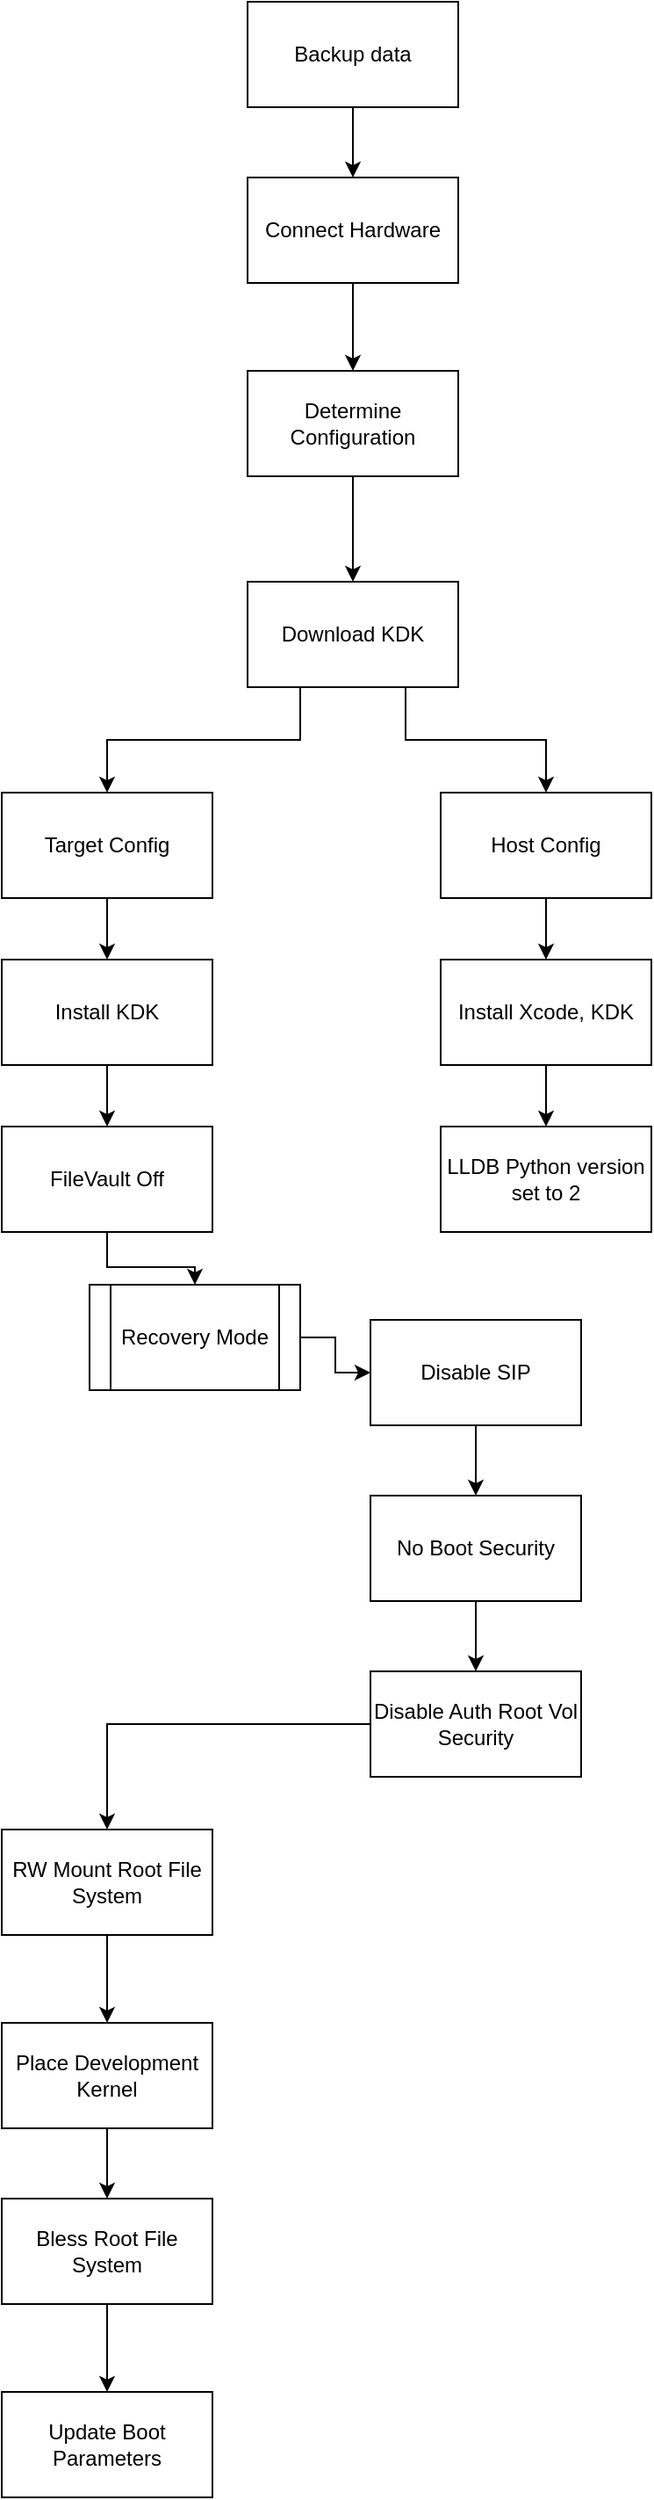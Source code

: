 <mxfile version="14.5.1" type="device"><diagram id="C5RBs43oDa-KdzZeNtuy" name="Page-1"><mxGraphModel dx="1106" dy="997" grid="1" gridSize="10" guides="1" tooltips="1" connect="1" arrows="1" fold="1" page="1" pageScale="1" pageWidth="827" pageHeight="1169" math="0" shadow="0"><root><mxCell id="WIyWlLk6GJQsqaUBKTNV-0"/><mxCell id="WIyWlLk6GJQsqaUBKTNV-1" parent="WIyWlLk6GJQsqaUBKTNV-0"/><mxCell id="QBhP2HoVrlGpBbdpZASF-11" value="" style="group" vertex="1" connectable="0" parent="WIyWlLk6GJQsqaUBKTNV-1"><mxGeometry x="30" y="40" width="370" height="510" as="geometry"/></mxCell><mxCell id="QBhP2HoVrlGpBbdpZASF-0" value="Backup data" style="rounded=0;whiteSpace=wrap;html=1;" vertex="1" parent="QBhP2HoVrlGpBbdpZASF-11"><mxGeometry x="140" width="120" height="60" as="geometry"/></mxCell><mxCell id="QBhP2HoVrlGpBbdpZASF-1" value="Connect Hardware" style="rounded=0;whiteSpace=wrap;html=1;" vertex="1" parent="QBhP2HoVrlGpBbdpZASF-11"><mxGeometry x="140" y="100" width="120" height="60" as="geometry"/></mxCell><mxCell id="QBhP2HoVrlGpBbdpZASF-6" value="" style="edgeStyle=orthogonalEdgeStyle;rounded=0;orthogonalLoop=1;jettySize=auto;html=1;" edge="1" parent="QBhP2HoVrlGpBbdpZASF-11" source="QBhP2HoVrlGpBbdpZASF-0" target="QBhP2HoVrlGpBbdpZASF-1"><mxGeometry relative="1" as="geometry"/></mxCell><mxCell id="QBhP2HoVrlGpBbdpZASF-2" value="Determine Configuration" style="rounded=0;whiteSpace=wrap;html=1;" vertex="1" parent="QBhP2HoVrlGpBbdpZASF-11"><mxGeometry x="140" y="210" width="120" height="60" as="geometry"/></mxCell><mxCell id="QBhP2HoVrlGpBbdpZASF-7" value="" style="edgeStyle=orthogonalEdgeStyle;rounded=0;orthogonalLoop=1;jettySize=auto;html=1;" edge="1" parent="QBhP2HoVrlGpBbdpZASF-11" source="QBhP2HoVrlGpBbdpZASF-1" target="QBhP2HoVrlGpBbdpZASF-2"><mxGeometry relative="1" as="geometry"/></mxCell><mxCell id="QBhP2HoVrlGpBbdpZASF-3" value="Download KDK" style="rounded=0;whiteSpace=wrap;html=1;" vertex="1" parent="QBhP2HoVrlGpBbdpZASF-11"><mxGeometry x="140" y="330" width="120" height="60" as="geometry"/></mxCell><mxCell id="QBhP2HoVrlGpBbdpZASF-8" value="" style="edgeStyle=orthogonalEdgeStyle;rounded=0;orthogonalLoop=1;jettySize=auto;html=1;" edge="1" parent="QBhP2HoVrlGpBbdpZASF-11" source="QBhP2HoVrlGpBbdpZASF-2" target="QBhP2HoVrlGpBbdpZASF-3"><mxGeometry relative="1" as="geometry"/></mxCell><mxCell id="QBhP2HoVrlGpBbdpZASF-4" value="Target Config" style="rounded=0;whiteSpace=wrap;html=1;" vertex="1" parent="QBhP2HoVrlGpBbdpZASF-11"><mxGeometry y="450" width="120" height="60" as="geometry"/></mxCell><mxCell id="QBhP2HoVrlGpBbdpZASF-9" style="edgeStyle=orthogonalEdgeStyle;rounded=0;orthogonalLoop=1;jettySize=auto;html=1;exitX=0.25;exitY=1;exitDx=0;exitDy=0;entryX=0.5;entryY=0;entryDx=0;entryDy=0;" edge="1" parent="QBhP2HoVrlGpBbdpZASF-11" source="QBhP2HoVrlGpBbdpZASF-3" target="QBhP2HoVrlGpBbdpZASF-4"><mxGeometry relative="1" as="geometry"/></mxCell><mxCell id="QBhP2HoVrlGpBbdpZASF-5" value="Host Config" style="rounded=0;whiteSpace=wrap;html=1;" vertex="1" parent="QBhP2HoVrlGpBbdpZASF-11"><mxGeometry x="250" y="450" width="120" height="60" as="geometry"/></mxCell><mxCell id="QBhP2HoVrlGpBbdpZASF-10" style="edgeStyle=orthogonalEdgeStyle;rounded=0;orthogonalLoop=1;jettySize=auto;html=1;exitX=0.75;exitY=1;exitDx=0;exitDy=0;entryX=0.5;entryY=0;entryDx=0;entryDy=0;" edge="1" parent="QBhP2HoVrlGpBbdpZASF-11" source="QBhP2HoVrlGpBbdpZASF-3" target="QBhP2HoVrlGpBbdpZASF-5"><mxGeometry relative="1" as="geometry"/></mxCell><mxCell id="QBhP2HoVrlGpBbdpZASF-19" value="" style="edgeStyle=orthogonalEdgeStyle;rounded=0;orthogonalLoop=1;jettySize=auto;html=1;" edge="1" parent="WIyWlLk6GJQsqaUBKTNV-1" source="QBhP2HoVrlGpBbdpZASF-12" target="QBhP2HoVrlGpBbdpZASF-18"><mxGeometry relative="1" as="geometry"/></mxCell><mxCell id="QBhP2HoVrlGpBbdpZASF-12" value="FileVault Off" style="rounded=0;whiteSpace=wrap;html=1;" vertex="1" parent="WIyWlLk6GJQsqaUBKTNV-1"><mxGeometry x="30" y="680" width="120" height="60" as="geometry"/></mxCell><mxCell id="QBhP2HoVrlGpBbdpZASF-16" value="" style="edgeStyle=orthogonalEdgeStyle;rounded=0;orthogonalLoop=1;jettySize=auto;html=1;" edge="1" parent="WIyWlLk6GJQsqaUBKTNV-1" source="QBhP2HoVrlGpBbdpZASF-13" target="QBhP2HoVrlGpBbdpZASF-12"><mxGeometry relative="1" as="geometry"/></mxCell><mxCell id="QBhP2HoVrlGpBbdpZASF-13" value="Install KDK" style="rounded=0;whiteSpace=wrap;html=1;" vertex="1" parent="WIyWlLk6GJQsqaUBKTNV-1"><mxGeometry x="30" y="585" width="120" height="60" as="geometry"/></mxCell><mxCell id="QBhP2HoVrlGpBbdpZASF-35" value="" style="edgeStyle=orthogonalEdgeStyle;rounded=0;orthogonalLoop=1;jettySize=auto;html=1;" edge="1" parent="WIyWlLk6GJQsqaUBKTNV-1" source="QBhP2HoVrlGpBbdpZASF-14" target="QBhP2HoVrlGpBbdpZASF-34"><mxGeometry relative="1" as="geometry"/></mxCell><mxCell id="QBhP2HoVrlGpBbdpZASF-14" value="Install Xcode, KDK" style="rounded=0;whiteSpace=wrap;html=1;" vertex="1" parent="WIyWlLk6GJQsqaUBKTNV-1"><mxGeometry x="280" y="585" width="120" height="60" as="geometry"/></mxCell><mxCell id="QBhP2HoVrlGpBbdpZASF-15" value="" style="edgeStyle=orthogonalEdgeStyle;rounded=0;orthogonalLoop=1;jettySize=auto;html=1;" edge="1" parent="WIyWlLk6GJQsqaUBKTNV-1" source="QBhP2HoVrlGpBbdpZASF-4" target="QBhP2HoVrlGpBbdpZASF-13"><mxGeometry relative="1" as="geometry"/></mxCell><mxCell id="QBhP2HoVrlGpBbdpZASF-17" value="" style="edgeStyle=orthogonalEdgeStyle;rounded=0;orthogonalLoop=1;jettySize=auto;html=1;" edge="1" parent="WIyWlLk6GJQsqaUBKTNV-1" source="QBhP2HoVrlGpBbdpZASF-5" target="QBhP2HoVrlGpBbdpZASF-14"><mxGeometry relative="1" as="geometry"/></mxCell><mxCell id="QBhP2HoVrlGpBbdpZASF-21" value="" style="edgeStyle=orthogonalEdgeStyle;rounded=0;orthogonalLoop=1;jettySize=auto;html=1;" edge="1" parent="WIyWlLk6GJQsqaUBKTNV-1" source="QBhP2HoVrlGpBbdpZASF-18" target="QBhP2HoVrlGpBbdpZASF-20"><mxGeometry relative="1" as="geometry"/></mxCell><mxCell id="QBhP2HoVrlGpBbdpZASF-18" value="Recovery Mode" style="shape=process;whiteSpace=wrap;html=1;backgroundOutline=1;" vertex="1" parent="WIyWlLk6GJQsqaUBKTNV-1"><mxGeometry x="80" y="770" width="120" height="60" as="geometry"/></mxCell><mxCell id="QBhP2HoVrlGpBbdpZASF-23" value="" style="edgeStyle=orthogonalEdgeStyle;rounded=0;orthogonalLoop=1;jettySize=auto;html=1;" edge="1" parent="WIyWlLk6GJQsqaUBKTNV-1" source="QBhP2HoVrlGpBbdpZASF-20" target="QBhP2HoVrlGpBbdpZASF-22"><mxGeometry relative="1" as="geometry"/></mxCell><mxCell id="QBhP2HoVrlGpBbdpZASF-20" value="Disable SIP" style="rounded=0;whiteSpace=wrap;html=1;" vertex="1" parent="WIyWlLk6GJQsqaUBKTNV-1"><mxGeometry x="240" y="790" width="120" height="60" as="geometry"/></mxCell><mxCell id="QBhP2HoVrlGpBbdpZASF-25" value="" style="edgeStyle=orthogonalEdgeStyle;rounded=0;orthogonalLoop=1;jettySize=auto;html=1;" edge="1" parent="WIyWlLk6GJQsqaUBKTNV-1" source="QBhP2HoVrlGpBbdpZASF-22" target="QBhP2HoVrlGpBbdpZASF-24"><mxGeometry relative="1" as="geometry"/></mxCell><mxCell id="QBhP2HoVrlGpBbdpZASF-22" value="No Boot Security" style="rounded=0;whiteSpace=wrap;html=1;" vertex="1" parent="WIyWlLk6GJQsqaUBKTNV-1"><mxGeometry x="240" y="890" width="120" height="60" as="geometry"/></mxCell><mxCell id="QBhP2HoVrlGpBbdpZASF-27" style="edgeStyle=orthogonalEdgeStyle;rounded=0;orthogonalLoop=1;jettySize=auto;html=1;" edge="1" parent="WIyWlLk6GJQsqaUBKTNV-1" source="QBhP2HoVrlGpBbdpZASF-24" target="QBhP2HoVrlGpBbdpZASF-26"><mxGeometry relative="1" as="geometry"/></mxCell><mxCell id="QBhP2HoVrlGpBbdpZASF-24" value="Disable Auth Root Vol Security" style="rounded=0;whiteSpace=wrap;html=1;" vertex="1" parent="WIyWlLk6GJQsqaUBKTNV-1"><mxGeometry x="240" y="990" width="120" height="60" as="geometry"/></mxCell><mxCell id="QBhP2HoVrlGpBbdpZASF-31" value="" style="edgeStyle=orthogonalEdgeStyle;rounded=0;orthogonalLoop=1;jettySize=auto;html=1;" edge="1" parent="WIyWlLk6GJQsqaUBKTNV-1" source="QBhP2HoVrlGpBbdpZASF-26" target="QBhP2HoVrlGpBbdpZASF-28"><mxGeometry relative="1" as="geometry"/></mxCell><mxCell id="QBhP2HoVrlGpBbdpZASF-26" value="RW Mount Root File System" style="rounded=0;whiteSpace=wrap;html=1;" vertex="1" parent="WIyWlLk6GJQsqaUBKTNV-1"><mxGeometry x="30" y="1080" width="120" height="60" as="geometry"/></mxCell><mxCell id="QBhP2HoVrlGpBbdpZASF-32" value="" style="edgeStyle=orthogonalEdgeStyle;rounded=0;orthogonalLoop=1;jettySize=auto;html=1;" edge="1" parent="WIyWlLk6GJQsqaUBKTNV-1" source="QBhP2HoVrlGpBbdpZASF-28" target="QBhP2HoVrlGpBbdpZASF-29"><mxGeometry relative="1" as="geometry"/></mxCell><mxCell id="QBhP2HoVrlGpBbdpZASF-28" value="Place Development Kernel" style="rounded=0;whiteSpace=wrap;html=1;" vertex="1" parent="WIyWlLk6GJQsqaUBKTNV-1"><mxGeometry x="30" y="1190" width="120" height="60" as="geometry"/></mxCell><mxCell id="QBhP2HoVrlGpBbdpZASF-33" value="" style="edgeStyle=orthogonalEdgeStyle;rounded=0;orthogonalLoop=1;jettySize=auto;html=1;" edge="1" parent="WIyWlLk6GJQsqaUBKTNV-1" source="QBhP2HoVrlGpBbdpZASF-29" target="QBhP2HoVrlGpBbdpZASF-30"><mxGeometry relative="1" as="geometry"/></mxCell><mxCell id="QBhP2HoVrlGpBbdpZASF-29" value="Bless Root File System" style="rounded=0;whiteSpace=wrap;html=1;" vertex="1" parent="WIyWlLk6GJQsqaUBKTNV-1"><mxGeometry x="30" y="1290" width="120" height="60" as="geometry"/></mxCell><mxCell id="QBhP2HoVrlGpBbdpZASF-30" value="Update Boot Parameters" style="rounded=0;whiteSpace=wrap;html=1;" vertex="1" parent="WIyWlLk6GJQsqaUBKTNV-1"><mxGeometry x="30" y="1400" width="120" height="60" as="geometry"/></mxCell><mxCell id="QBhP2HoVrlGpBbdpZASF-34" value="LLDB Python version set to 2" style="rounded=0;whiteSpace=wrap;html=1;" vertex="1" parent="WIyWlLk6GJQsqaUBKTNV-1"><mxGeometry x="280" y="680" width="120" height="60" as="geometry"/></mxCell></root></mxGraphModel></diagram></mxfile>